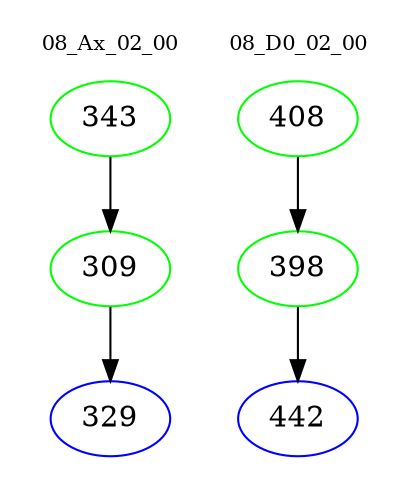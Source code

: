 digraph{
subgraph cluster_0 {
color = white
label = "08_Ax_02_00";
fontsize=10;
T0_343 [label="343", color="green"]
T0_343 -> T0_309 [color="black"]
T0_309 [label="309", color="green"]
T0_309 -> T0_329 [color="black"]
T0_329 [label="329", color="blue"]
}
subgraph cluster_1 {
color = white
label = "08_D0_02_00";
fontsize=10;
T1_408 [label="408", color="green"]
T1_408 -> T1_398 [color="black"]
T1_398 [label="398", color="green"]
T1_398 -> T1_442 [color="black"]
T1_442 [label="442", color="blue"]
}
}
